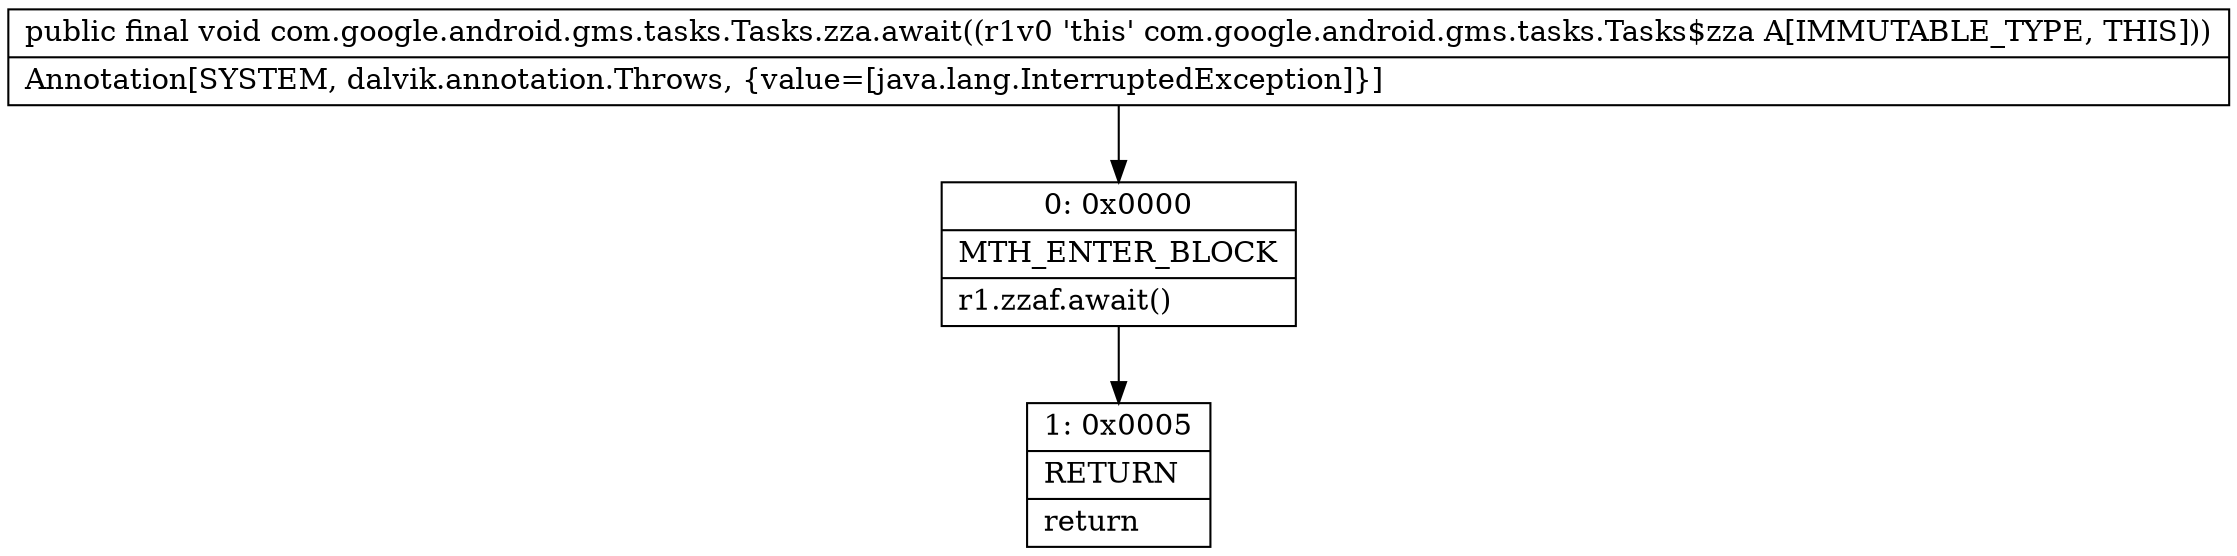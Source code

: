 digraph "CFG forcom.google.android.gms.tasks.Tasks.zza.await()V" {
Node_0 [shape=record,label="{0\:\ 0x0000|MTH_ENTER_BLOCK\l|r1.zzaf.await()\l}"];
Node_1 [shape=record,label="{1\:\ 0x0005|RETURN\l|return\l}"];
MethodNode[shape=record,label="{public final void com.google.android.gms.tasks.Tasks.zza.await((r1v0 'this' com.google.android.gms.tasks.Tasks$zza A[IMMUTABLE_TYPE, THIS]))  | Annotation[SYSTEM, dalvik.annotation.Throws, \{value=[java.lang.InterruptedException]\}]\l}"];
MethodNode -> Node_0;
Node_0 -> Node_1;
}


